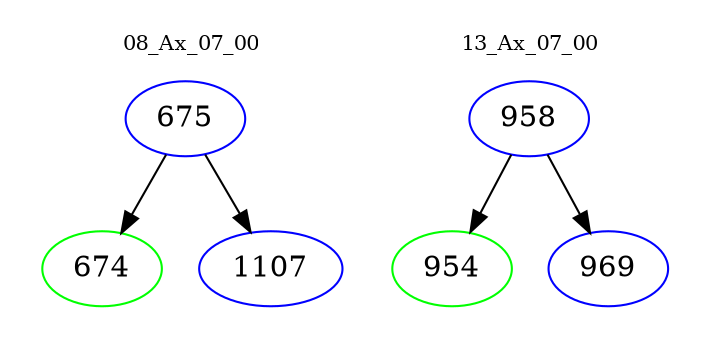 digraph{
subgraph cluster_0 {
color = white
label = "08_Ax_07_00";
fontsize=10;
T0_675 [label="675", color="blue"]
T0_675 -> T0_674 [color="black"]
T0_674 [label="674", color="green"]
T0_675 -> T0_1107 [color="black"]
T0_1107 [label="1107", color="blue"]
}
subgraph cluster_1 {
color = white
label = "13_Ax_07_00";
fontsize=10;
T1_958 [label="958", color="blue"]
T1_958 -> T1_954 [color="black"]
T1_954 [label="954", color="green"]
T1_958 -> T1_969 [color="black"]
T1_969 [label="969", color="blue"]
}
}
